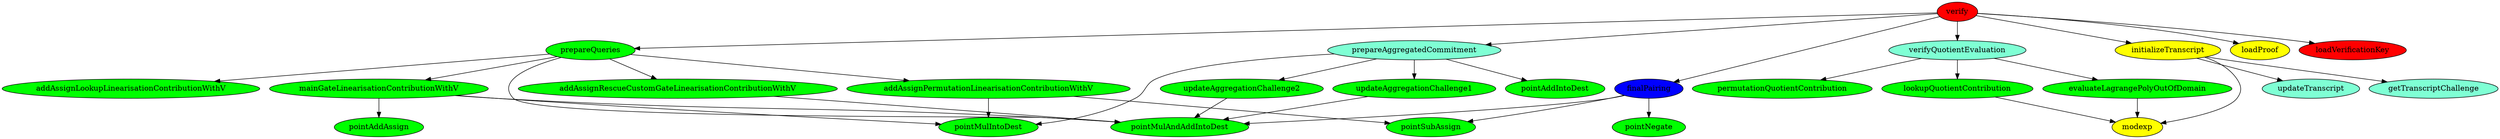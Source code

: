 digraph zk {
    { node [style=filled fillcolor="green"]  
        pointAddAssign
        pointAddIntoDest
        pointMulIntoDest
        pointMulAndAddIntoDest
        mainGateLinearisationContributionWithV
        addAssignLookupLinearisationContributionWithV
        addAssignPermutationLinearisationContributionWithV
        pointSubAssign
        pointNegate
        addAssignRescueCustomGateLinearisationContributionWithV
        prepareQueries
        evaluateLagrangePolyOutOfDomain
        lookupQuotientContribution
        updateAggregationChallenge2
        updateAggregationChallenge1
        permutationQuotientContribution
    }
    { node [style=filled fillcolor="aquamarine"]  
        getTranscriptChallenge
        updateTranscript
        prepareAggregatedCommitment
        verifyQuotientEvaluation
    }
    { node [style=filled fillcolor="blue"]  
        finalPairing
    }
    { node [style=filled fillcolor="yellow"]
        modexp  
        initializeTranscript
        loadProof
    }
    { node [style=filled fillcolor="red"]   
        loadVerificationKey
        verify
    }

    initializeTranscript -> modexp
    initializeTranscript -> updateTranscript
    initializeTranscript -> getTranscriptChallenge

    verifyQuotientEvaluation -> evaluateLagrangePolyOutOfDomain
    verifyQuotientEvaluation -> permutationQuotientContribution
    verifyQuotientEvaluation -> lookupQuotientContribution

    evaluateLagrangePolyOutOfDomain -> modexp
    lookupQuotientContribution -> modexp

    prepareQueries -> pointMulAndAddIntoDest
    prepareQueries -> mainGateLinearisationContributionWithV
    prepareQueries -> addAssignRescueCustomGateLinearisationContributionWithV
    prepareQueries -> addAssignPermutationLinearisationContributionWithV
    prepareQueries -> addAssignLookupLinearisationContributionWithV

    mainGateLinearisationContributionWithV -> pointMulIntoDest
    mainGateLinearisationContributionWithV -> pointMulAndAddIntoDest
    mainGateLinearisationContributionWithV -> pointAddAssign

    addAssignRescueCustomGateLinearisationContributionWithV -> pointMulAndAddIntoDest

    addAssignPermutationLinearisationContributionWithV -> pointMulIntoDest
    addAssignPermutationLinearisationContributionWithV -> pointSubAssign

    prepareAggregatedCommitment -> updateAggregationChallenge1
    prepareAggregatedCommitment -> pointAddIntoDest
    prepareAggregatedCommitment -> pointMulIntoDest
    prepareAggregatedCommitment -> updateAggregationChallenge2

    updateAggregationChallenge1 -> pointMulAndAddIntoDest
    updateAggregationChallenge2 -> pointMulAndAddIntoDest

    finalPairing -> pointSubAssign
    finalPairing -> pointMulAndAddIntoDest
    finalPairing -> pointNegate

    verify -> loadVerificationKey
    verify -> loadProof
    verify -> initializeTranscript
    verify -> verifyQuotientEvaluation
    verify -> prepareQueries
    verify -> prepareAggregatedCommitment
    verify -> finalPairing
}